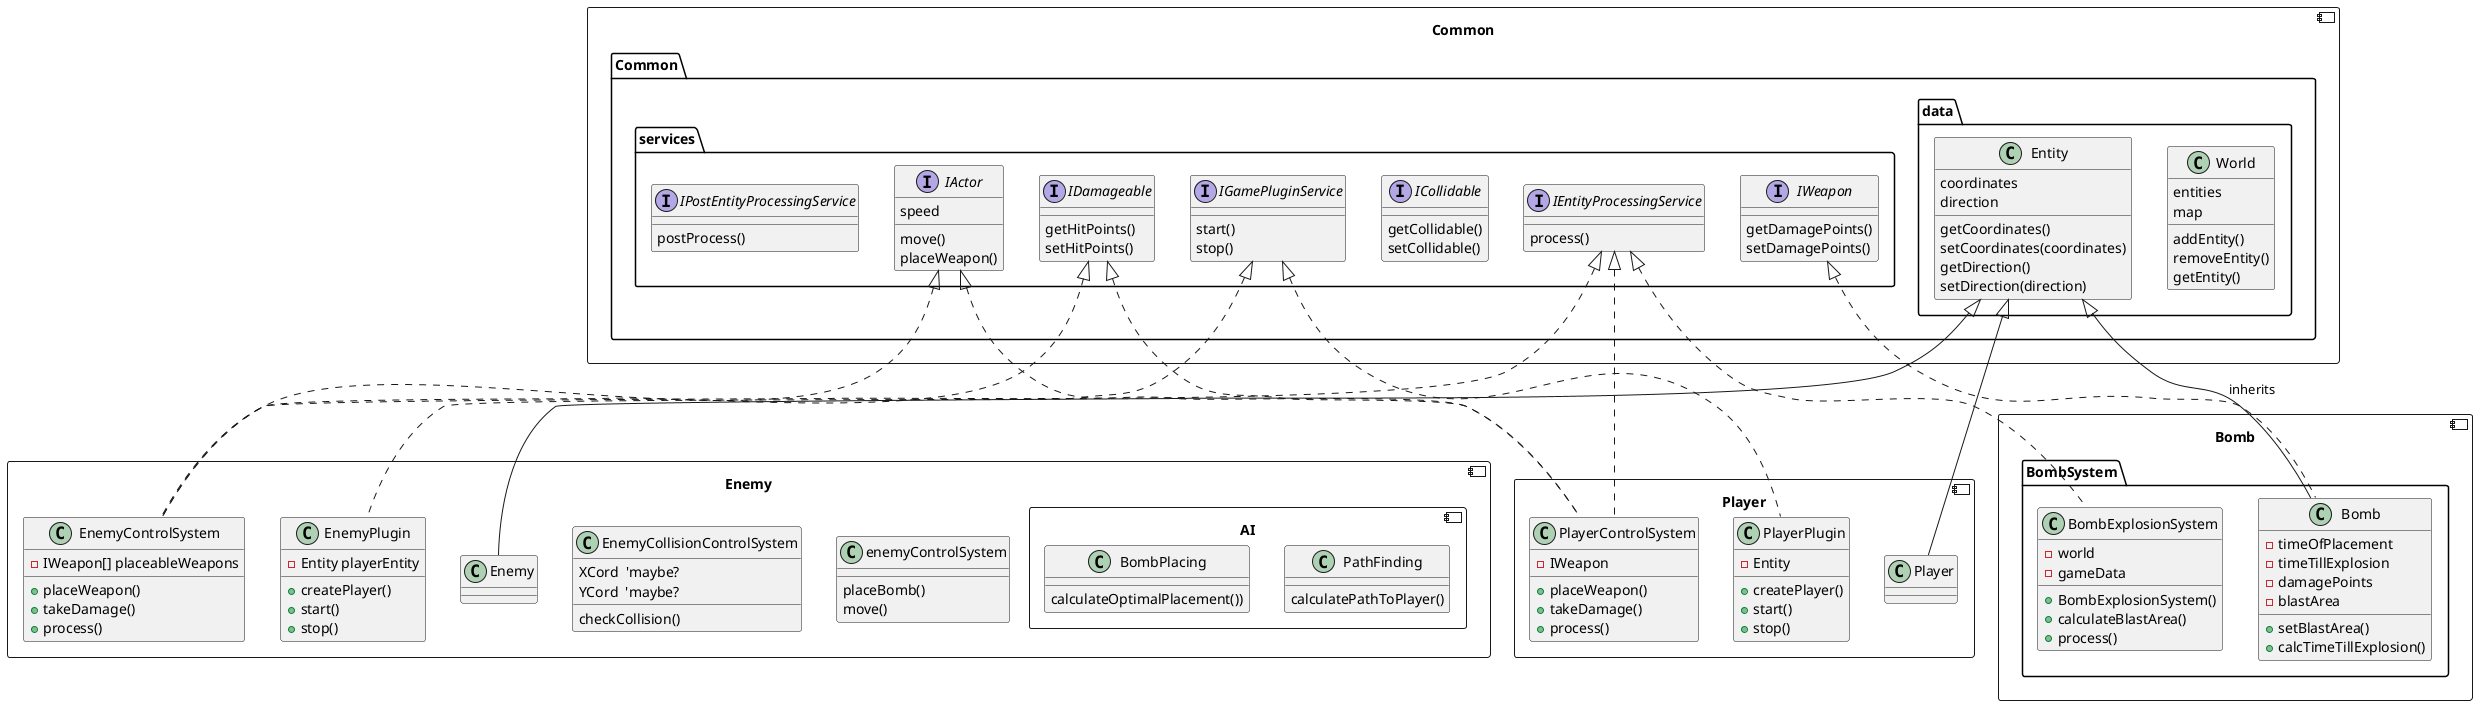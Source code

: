 @startuml
component Common {
    package Common {

        package services {
            interface IActor {
                speed
                move()
                placeWeapon()
            }

            interface IWeapon {
                getDamagePoints()
                setDamagePoints()
            }

            interface ICollidable {
                getCollidable()
                setCollidable()
            }

            interface IDamageable {
                getHitPoints()
                setHitPoints()
            }

            interface IGamePluginService {
                start()
                stop()
            }

            interface IEntityProcessingService {
                process()
            }

            interface IPostEntityProcessingService {
                postProcess()
            }
        }

        package data {
            class World {
                entities
                map
                addEntity()
                removeEntity()
                getEntity()
            }

            class Entity {
                coordinates
                direction

                getCoordinates()
                setCoordinates(coordinates)
                getDirection()
                setDirection(direction)
            }
        }
    }


'	component Parts {
'		interface EntityPart {
'			process()
'		}
'
'		class LifePart implements EntityPart {
'		}
'
'		class MovingPart implements EntityPart {
'		}
'
'		class PositionPart implements EntityPart {
'		}
'
'	}
}
component Bomb{
    package BombSystem {
        class Bomb implements Common.Common.services.IWeapon{
            - timeOfPlacement
            - timeTillExplosion
            - damagePoints
            - blastArea
            + setBlastArea()
            + calcTimeTillExplosion()
        }
        Bomb --|> Entity : inherits

        class BombExplosionSystem implements Common.Common.services.IEntityProcessingService {
            - world
            - gameData
            + BombExplosionSystem()
            + calculateBlastArea()
            + process()
        }
    }
}

component Enemy{
    class enemyControlSystem{
        placeBomb()
        move()
    }
    component AI{
    'maybe an interface
        class PathFinding{
            calculatePathToPlayer()
        }

        class BombPlacing {
            calculateOptimalPlacement())
        }
    }

    class EnemyCollisionControlSystem{
        XCord  'maybe?
        YCord  'maybe?
        checkCollision()
    }

    class Enemy {
        }

        class EnemyControlSystem {
        - IWeapon[] placeableWeapons
        + placeWeapon()
        + takeDamage()
        + process()
        }

        class EnemyPlugin {
        - Entity playerEntity
        + createPlayer()
        + start()
        + stop()
        }

        Common.Common.services.IActor <|.. Enemy.EnemyControlSystem
        Common.Common.services.IDamageable <|.. Enemy.EnemyControlSystem
        Common.Common.data.Entity <|-- Enemy.Enemy
        Common.Common.services.IEntityProcessingService <|.. Enemy.EnemyControlSystem
        Common.Common.services.IGamePluginService <|.. Enemy.EnemyPlugin
}
	
component Player {
    class Player {
    }

    class PlayerControlSystem {
    - IWeapon
    + placeWeapon()
    + takeDamage()
    + process()
    }

    class PlayerPlugin {
    - Entity
    + createPlayer()
    + start()
    + stop()
    }

    Common.Common.services.IActor <|.. Player.PlayerControlSystem
    Common.Common.services.IDamageable <|.. Player.PlayerControlSystem
    Common.Common.data.Entity <|-- Player.Player
    Common.Common.services.IEntityProcessingService <|.. Player.PlayerControlSystem
    Common.Common.services.IGamePluginService <|.. Player.PlayerPlugin
}



@enduml